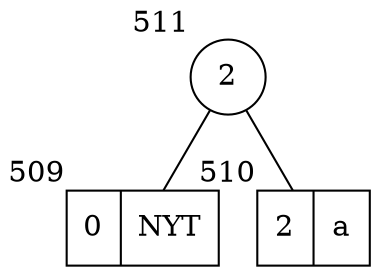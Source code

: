 graph {
511[label="2",shape="circle",xlabel="511",]
509[label="0 | NYT",shape="record",xlabel="509",]
510[label="2 | a",shape="record",xlabel="510",]
511 -- 509
511 -- 510



}